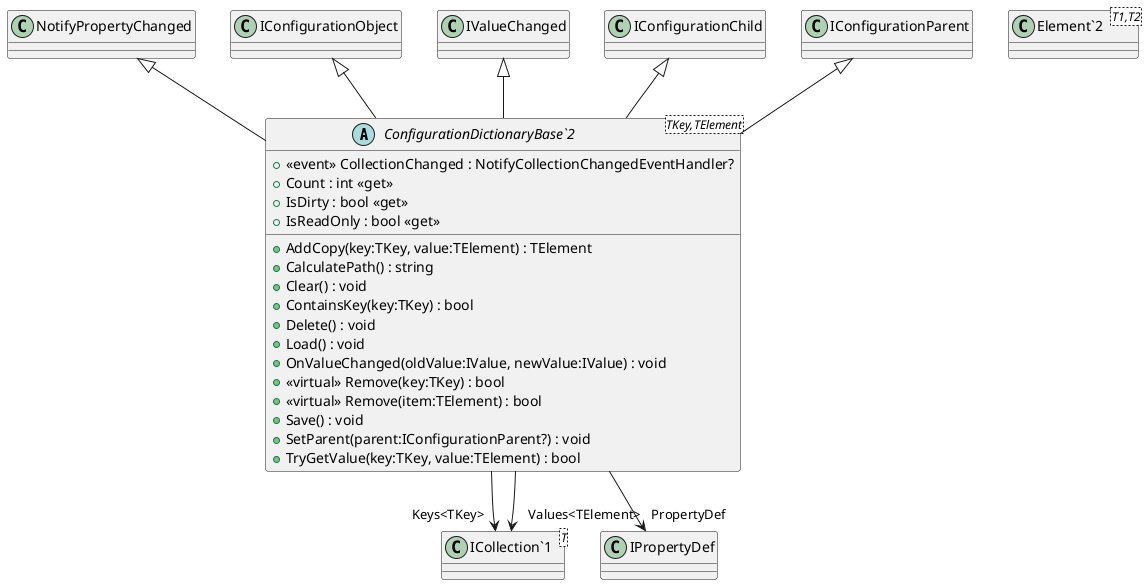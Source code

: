 @startuml
abstract class "ConfigurationDictionaryBase`2"<TKey,TElement> {
    +  <<event>> CollectionChanged : NotifyCollectionChangedEventHandler? 
    + Count : int <<get>>
    + IsDirty : bool <<get>>
    + IsReadOnly : bool <<get>>
    + AddCopy(key:TKey, value:TElement) : TElement
    + CalculatePath() : string
    + Clear() : void
    + ContainsKey(key:TKey) : bool
    + Delete() : void
    + Load() : void
    + OnValueChanged(oldValue:IValue, newValue:IValue) : void
    + <<virtual>> Remove(key:TKey) : bool
    + <<virtual>> Remove(item:TElement) : bool
    + Save() : void
    + SetParent(parent:IConfigurationParent?) : void
    + TryGetValue(key:TKey, value:TElement) : bool
}
class "ICollection`1"<T> {
}
class "Element`2"<T1,T2> {
}
NotifyPropertyChanged <|-- "ConfigurationDictionaryBase`2"
IConfigurationObject <|-- "ConfigurationDictionaryBase`2"
IValueChanged <|-- "ConfigurationDictionaryBase`2"
IConfigurationChild <|-- "ConfigurationDictionaryBase`2"
IConfigurationParent <|-- "ConfigurationDictionaryBase`2"
"ConfigurationDictionaryBase`2" --> "Keys<TKey>" "ICollection`1"
"ConfigurationDictionaryBase`2" --> "PropertyDef" IPropertyDef
"ConfigurationDictionaryBase`2" --> "Values<TElement>" "ICollection`1"
@enduml
